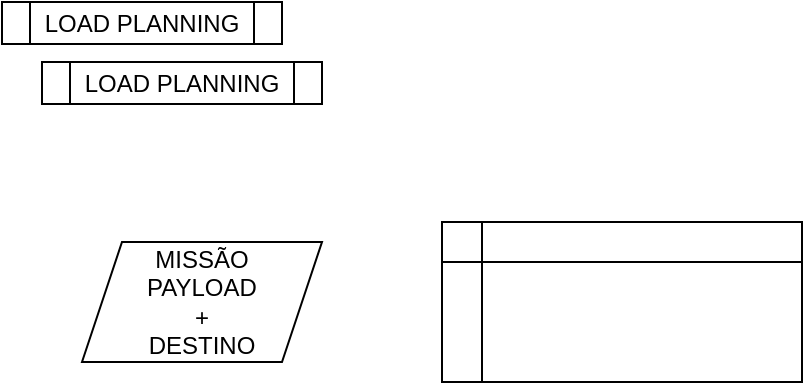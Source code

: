 <mxfile version="13.7.3" type="github">
  <diagram id="C5RBs43oDa-KdzZeNtuy" name="Page-1">
    <mxGraphModel dx="942" dy="622" grid="1" gridSize="10" guides="1" tooltips="1" connect="1" arrows="1" fold="1" page="1" pageScale="1" pageWidth="827" pageHeight="1169" math="0" shadow="0">
      <root>
        <mxCell id="WIyWlLk6GJQsqaUBKTNV-0" />
        <mxCell id="WIyWlLk6GJQsqaUBKTNV-1" parent="WIyWlLk6GJQsqaUBKTNV-0" />
        <mxCell id="Z_mf1C28FOHtbpnSP5Fs-16" value="LOAD PLANNING" style="shape=process;whiteSpace=wrap;html=1;backgroundOutline=1;" vertex="1" parent="WIyWlLk6GJQsqaUBKTNV-1">
          <mxGeometry x="10" y="10" width="140" height="21" as="geometry" />
        </mxCell>
        <mxCell id="Z_mf1C28FOHtbpnSP5Fs-17" value="LOAD PLANNING" style="shape=process;whiteSpace=wrap;html=1;backgroundOutline=1;" vertex="1" parent="WIyWlLk6GJQsqaUBKTNV-1">
          <mxGeometry x="30" y="40" width="140" height="21" as="geometry" />
        </mxCell>
        <mxCell id="Z_mf1C28FOHtbpnSP5Fs-18" value="MISSÃO&lt;br&gt;PAYLOAD&lt;br&gt;+&lt;br&gt;DESTINO" style="shape=parallelogram;perimeter=parallelogramPerimeter;whiteSpace=wrap;html=1;fixedSize=1;" vertex="1" parent="WIyWlLk6GJQsqaUBKTNV-1">
          <mxGeometry x="50" y="130" width="120" height="60" as="geometry" />
        </mxCell>
        <mxCell id="Z_mf1C28FOHtbpnSP5Fs-19" value="" style="shape=internalStorage;whiteSpace=wrap;html=1;backgroundOutline=1;" vertex="1" parent="WIyWlLk6GJQsqaUBKTNV-1">
          <mxGeometry x="230" y="120" width="180" height="80" as="geometry" />
        </mxCell>
      </root>
    </mxGraphModel>
  </diagram>
</mxfile>

